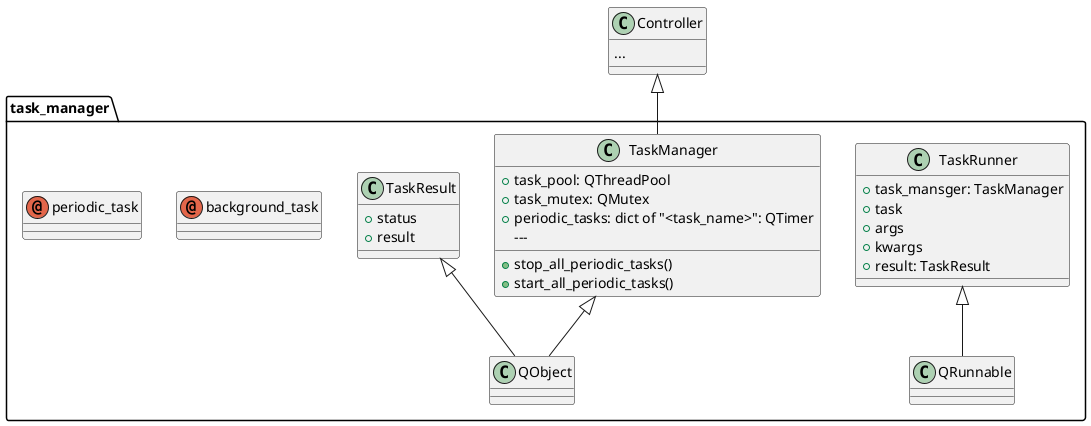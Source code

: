 @startuml

class Controller {
    ...
}

package task_manager {
    class TaskManager {

        + task_pool: QThreadPool
        + task_mutex: QMutex
        + periodic_tasks: dict of "<task_name>": QTimer
        ---
        + stop_all_periodic_tasks()
        + start_all_periodic_tasks()
    }

    class TaskRunner {
        + task_mansger: TaskManager
        + task
        + args
        + kwargs
        + result: TaskResult
    }

    class TaskResult{
        + status
        + result
    }

    class QRunnable {}

    class QObject {}

    annotation background_task
    annotation periodic_task
}

Controller <|-- TaskManager
TaskManager <|-- QObject
TaskResult <|-- QObject
TaskRunner <|-- QRunnable

@enduml